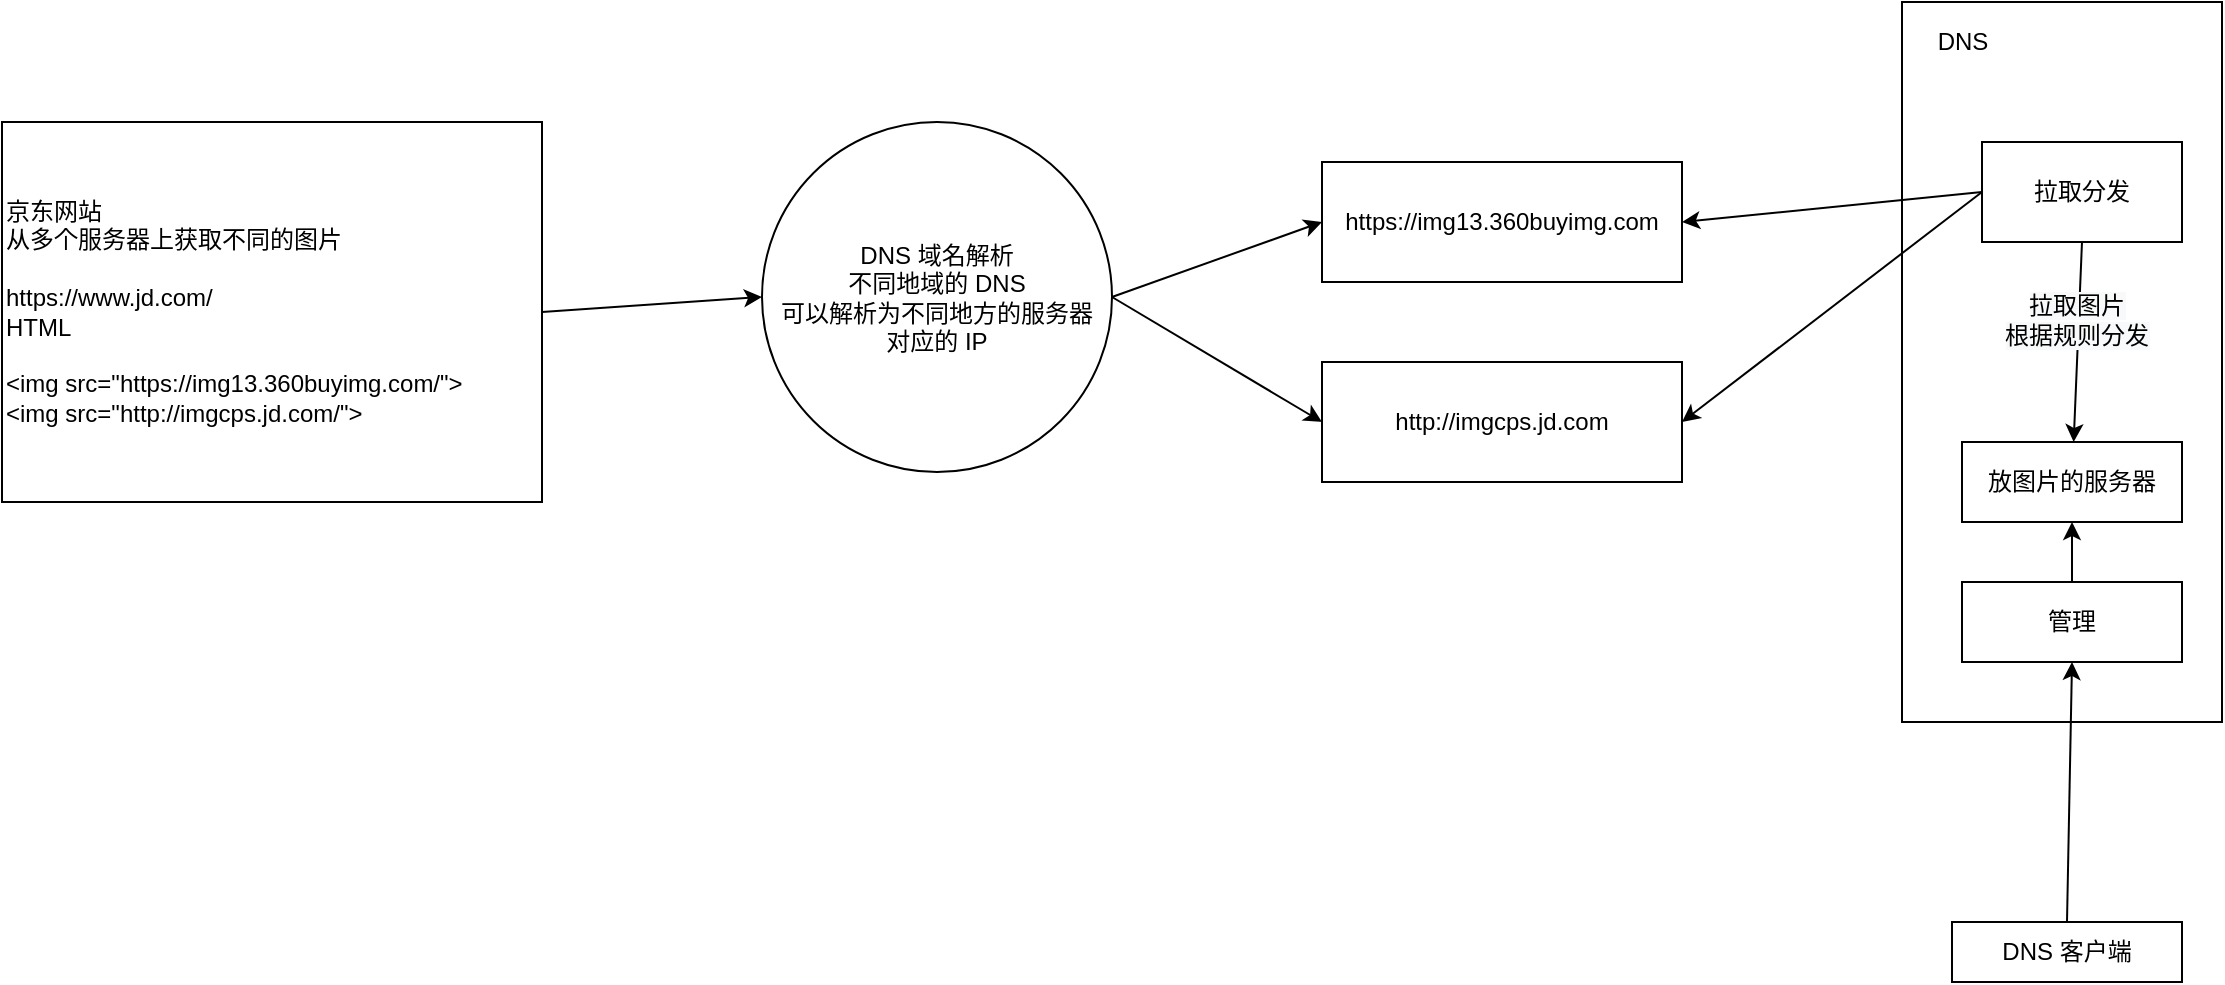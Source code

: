 <mxfile version="14.5.3" type="github">
  <diagram id="Apu4NWYd2kTusmbhQi0U" name="Page-1">
    <mxGraphModel dx="2249" dy="734" grid="1" gridSize="10" guides="1" tooltips="1" connect="1" arrows="1" fold="1" page="1" pageScale="1" pageWidth="827" pageHeight="1169" math="0" shadow="0">
      <root>
        <mxCell id="0" />
        <mxCell id="1" parent="0" />
        <mxCell id="bwydzRYXnSfRE_piteOG-1" value="" style="rounded=0;whiteSpace=wrap;html=1;align=left;" vertex="1" parent="1">
          <mxGeometry x="750" y="140" width="160" height="360" as="geometry" />
        </mxCell>
        <mxCell id="50E75bxeyg_KqdB3qLli-13" style="edgeStyle=none;rounded=0;orthogonalLoop=1;jettySize=auto;html=1;exitX=1;exitY=0.5;exitDx=0;exitDy=0;entryX=0;entryY=0.5;entryDx=0;entryDy=0;" parent="1" source="50E75bxeyg_KqdB3qLli-3" target="50E75bxeyg_KqdB3qLli-12" edge="1">
          <mxGeometry relative="1" as="geometry" />
        </mxCell>
        <mxCell id="50E75bxeyg_KqdB3qLli-3" value="京东网站&lt;br&gt;从多个服务器上获取不同的图片&lt;br&gt;&lt;br&gt;https://www.jd.com/&lt;br&gt;HTML&lt;br&gt;&lt;br&gt;&amp;lt;img src=&quot;https://img13.360buyimg.com/&quot;&amp;gt;&lt;br&gt;&amp;lt;img src=&quot;http://imgcps.jd.com/&quot;&amp;gt;" style="rounded=0;whiteSpace=wrap;html=1;align=left;" parent="1" vertex="1">
          <mxGeometry x="-200" y="200" width="270" height="190" as="geometry" />
        </mxCell>
        <mxCell id="50E75bxeyg_KqdB3qLli-4" value="&lt;span style=&quot;text-align: left&quot;&gt;https://img13.360buyimg.com&lt;/span&gt;" style="rounded=0;whiteSpace=wrap;html=1;" parent="1" vertex="1">
          <mxGeometry x="460" y="220" width="180" height="60" as="geometry" />
        </mxCell>
        <mxCell id="50E75bxeyg_KqdB3qLli-5" value="&lt;span style=&quot;text-align: left&quot;&gt;http://imgcps.jd.com&lt;/span&gt;" style="rounded=0;whiteSpace=wrap;html=1;" parent="1" vertex="1">
          <mxGeometry x="460" y="320" width="180" height="60" as="geometry" />
        </mxCell>
        <mxCell id="50E75bxeyg_KqdB3qLli-6" value="放图片的服务器" style="rounded=0;whiteSpace=wrap;html=1;" parent="1" vertex="1">
          <mxGeometry x="780" y="360" width="110" height="40" as="geometry" />
        </mxCell>
        <mxCell id="50E75bxeyg_KqdB3qLli-8" style="rounded=0;orthogonalLoop=1;jettySize=auto;html=1;exitX=0.5;exitY=1;exitDx=0;exitDy=0;" parent="1" source="50E75bxeyg_KqdB3qLli-7" target="50E75bxeyg_KqdB3qLli-6" edge="1">
          <mxGeometry relative="1" as="geometry" />
        </mxCell>
        <mxCell id="50E75bxeyg_KqdB3qLli-9" value="&lt;span style=&quot;font-size: 12px ; background-color: rgb(248 , 249 , 250)&quot;&gt;拉取图片&lt;/span&gt;&lt;br style=&quot;font-size: 12px ; background-color: rgb(248 , 249 , 250)&quot;&gt;&lt;span style=&quot;font-size: 12px ; background-color: rgb(248 , 249 , 250)&quot;&gt;根据规则分发&lt;/span&gt;" style="edgeLabel;html=1;align=center;verticalAlign=middle;resizable=0;points=[];" parent="50E75bxeyg_KqdB3qLli-8" vertex="1" connectable="0">
          <mxGeometry x="-0.233" y="-2" relative="1" as="geometry">
            <mxPoint as="offset" />
          </mxGeometry>
        </mxCell>
        <mxCell id="50E75bxeyg_KqdB3qLli-10" style="rounded=0;orthogonalLoop=1;jettySize=auto;html=1;exitX=0;exitY=0.5;exitDx=0;exitDy=0;entryX=1;entryY=0.5;entryDx=0;entryDy=0;" parent="1" source="50E75bxeyg_KqdB3qLli-7" target="50E75bxeyg_KqdB3qLli-4" edge="1">
          <mxGeometry relative="1" as="geometry" />
        </mxCell>
        <mxCell id="50E75bxeyg_KqdB3qLli-11" style="edgeStyle=none;rounded=0;orthogonalLoop=1;jettySize=auto;html=1;exitX=0;exitY=0.5;exitDx=0;exitDy=0;entryX=1;entryY=0.5;entryDx=0;entryDy=0;" parent="1" source="50E75bxeyg_KqdB3qLli-7" target="50E75bxeyg_KqdB3qLli-5" edge="1">
          <mxGeometry relative="1" as="geometry" />
        </mxCell>
        <mxCell id="50E75bxeyg_KqdB3qLli-7" value="拉取分发" style="rounded=0;whiteSpace=wrap;html=1;" parent="1" vertex="1">
          <mxGeometry x="790" y="210" width="100" height="50" as="geometry" />
        </mxCell>
        <mxCell id="50E75bxeyg_KqdB3qLli-14" style="edgeStyle=none;rounded=0;orthogonalLoop=1;jettySize=auto;html=1;exitX=1;exitY=0.5;exitDx=0;exitDy=0;entryX=0;entryY=0.5;entryDx=0;entryDy=0;" parent="1" source="50E75bxeyg_KqdB3qLli-12" target="50E75bxeyg_KqdB3qLli-4" edge="1">
          <mxGeometry relative="1" as="geometry" />
        </mxCell>
        <mxCell id="50E75bxeyg_KqdB3qLli-15" style="edgeStyle=none;rounded=0;orthogonalLoop=1;jettySize=auto;html=1;exitX=1;exitY=0.5;exitDx=0;exitDy=0;entryX=0;entryY=0.5;entryDx=0;entryDy=0;" parent="1" source="50E75bxeyg_KqdB3qLli-12" target="50E75bxeyg_KqdB3qLli-5" edge="1">
          <mxGeometry relative="1" as="geometry" />
        </mxCell>
        <mxCell id="50E75bxeyg_KqdB3qLli-12" value="DNS 域名解析&lt;br&gt;不同地域的 DNS&lt;br&gt;可以解析为不同地方的服务器&lt;br&gt;对应的 IP" style="ellipse;whiteSpace=wrap;html=1;aspect=fixed;" parent="1" vertex="1">
          <mxGeometry x="180" y="200" width="175" height="175" as="geometry" />
        </mxCell>
        <mxCell id="bwydzRYXnSfRE_piteOG-4" value="DNS" style="text;html=1;align=center;verticalAlign=middle;resizable=0;points=[];autosize=1;" vertex="1" parent="1">
          <mxGeometry x="760" y="150" width="40" height="20" as="geometry" />
        </mxCell>
        <mxCell id="bwydzRYXnSfRE_piteOG-8" style="edgeStyle=none;rounded=0;orthogonalLoop=1;jettySize=auto;html=1;exitX=0.5;exitY=0;exitDx=0;exitDy=0;entryX=0.5;entryY=1;entryDx=0;entryDy=0;" edge="1" parent="1" source="bwydzRYXnSfRE_piteOG-5" target="50E75bxeyg_KqdB3qLli-6">
          <mxGeometry relative="1" as="geometry" />
        </mxCell>
        <mxCell id="bwydzRYXnSfRE_piteOG-5" value="管理" style="rounded=0;whiteSpace=wrap;html=1;" vertex="1" parent="1">
          <mxGeometry x="780" y="430" width="110" height="40" as="geometry" />
        </mxCell>
        <mxCell id="bwydzRYXnSfRE_piteOG-7" style="edgeStyle=none;rounded=0;orthogonalLoop=1;jettySize=auto;html=1;exitX=0.5;exitY=0;exitDx=0;exitDy=0;entryX=0.5;entryY=1;entryDx=0;entryDy=0;" edge="1" parent="1" source="bwydzRYXnSfRE_piteOG-6" target="bwydzRYXnSfRE_piteOG-5">
          <mxGeometry relative="1" as="geometry" />
        </mxCell>
        <mxCell id="bwydzRYXnSfRE_piteOG-6" value="DNS 客户端" style="rounded=0;whiteSpace=wrap;html=1;" vertex="1" parent="1">
          <mxGeometry x="775" y="600" width="115" height="30" as="geometry" />
        </mxCell>
      </root>
    </mxGraphModel>
  </diagram>
</mxfile>
